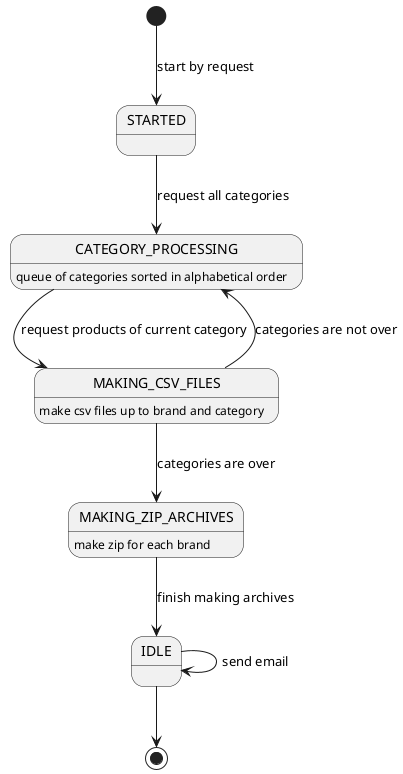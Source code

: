 @startuml

[*] --> STARTED : start by request

STARTED --> CATEGORY_PROCESSING : request all categories

CATEGORY_PROCESSING --> MAKING_CSV_FILES : request products of current category

MAKING_CSV_FILES --> CATEGORY_PROCESSING : categories are not over

MAKING_CSV_FILES --> MAKING_ZIP_ARCHIVES : categories are over

MAKING_ZIP_ARCHIVES --> IDLE : finish making archives

IDLE --> IDLE : send email

IDLE --> [*]

CATEGORY_PROCESSING : queue of categories sorted in alphabetical order
MAKING_CSV_FILES : make csv files up to brand and category
MAKING_ZIP_ARCHIVES : make zip for each brand

@enduml